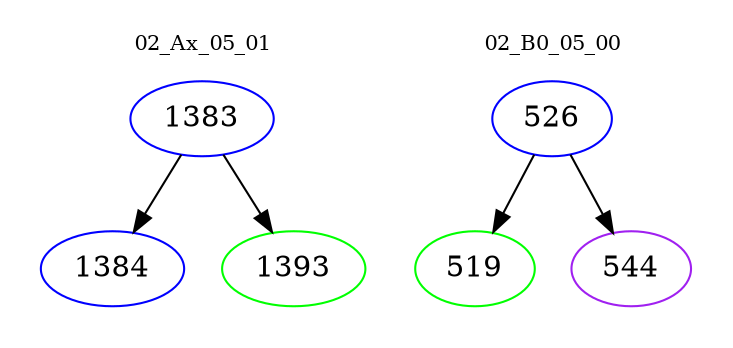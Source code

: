 digraph{
subgraph cluster_0 {
color = white
label = "02_Ax_05_01";
fontsize=10;
T0_1383 [label="1383", color="blue"]
T0_1383 -> T0_1384 [color="black"]
T0_1384 [label="1384", color="blue"]
T0_1383 -> T0_1393 [color="black"]
T0_1393 [label="1393", color="green"]
}
subgraph cluster_1 {
color = white
label = "02_B0_05_00";
fontsize=10;
T1_526 [label="526", color="blue"]
T1_526 -> T1_519 [color="black"]
T1_519 [label="519", color="green"]
T1_526 -> T1_544 [color="black"]
T1_544 [label="544", color="purple"]
}
}

